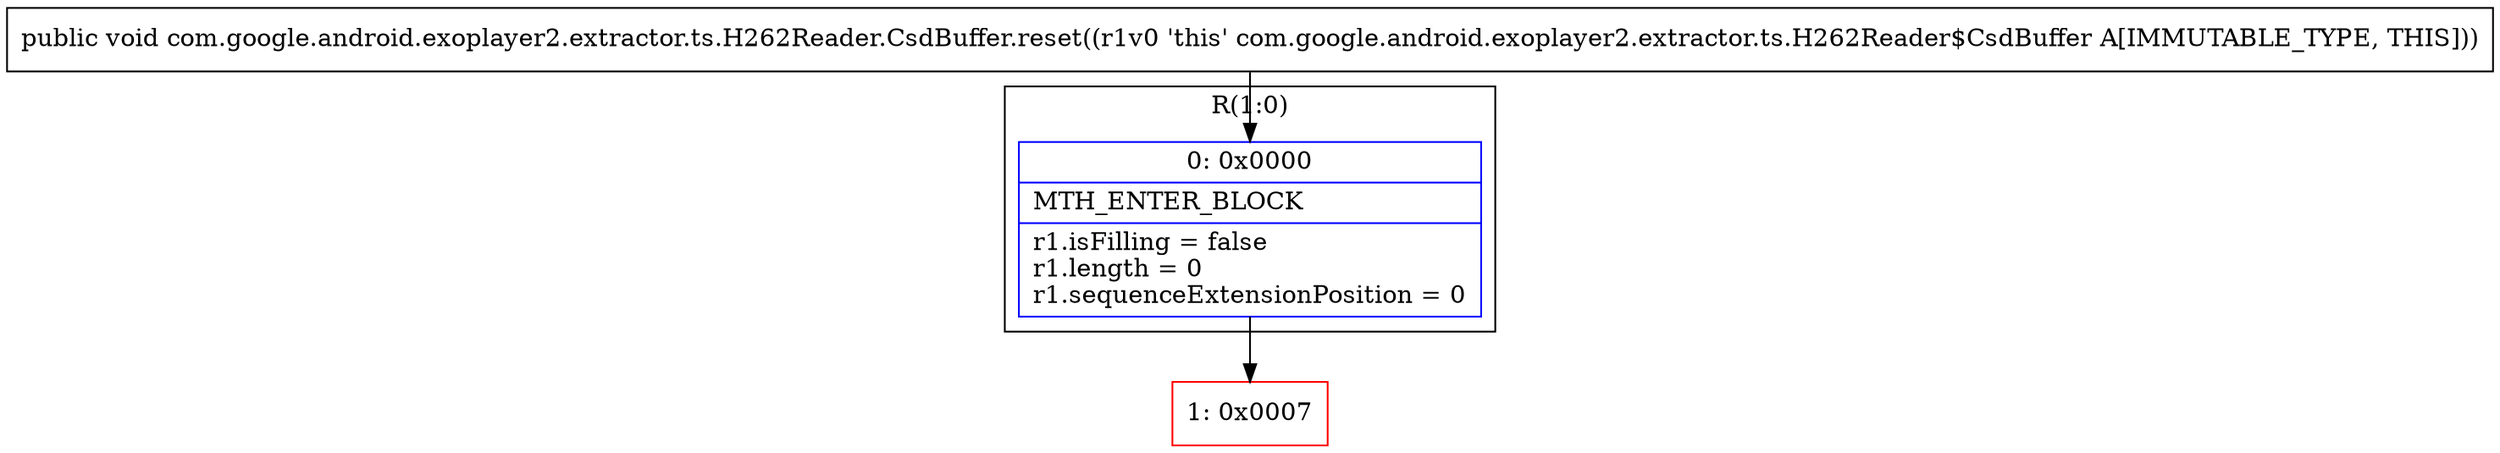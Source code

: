 digraph "CFG forcom.google.android.exoplayer2.extractor.ts.H262Reader.CsdBuffer.reset()V" {
subgraph cluster_Region_1459147373 {
label = "R(1:0)";
node [shape=record,color=blue];
Node_0 [shape=record,label="{0\:\ 0x0000|MTH_ENTER_BLOCK\l|r1.isFilling = false\lr1.length = 0\lr1.sequenceExtensionPosition = 0\l}"];
}
Node_1 [shape=record,color=red,label="{1\:\ 0x0007}"];
MethodNode[shape=record,label="{public void com.google.android.exoplayer2.extractor.ts.H262Reader.CsdBuffer.reset((r1v0 'this' com.google.android.exoplayer2.extractor.ts.H262Reader$CsdBuffer A[IMMUTABLE_TYPE, THIS])) }"];
MethodNode -> Node_0;
Node_0 -> Node_1;
}

